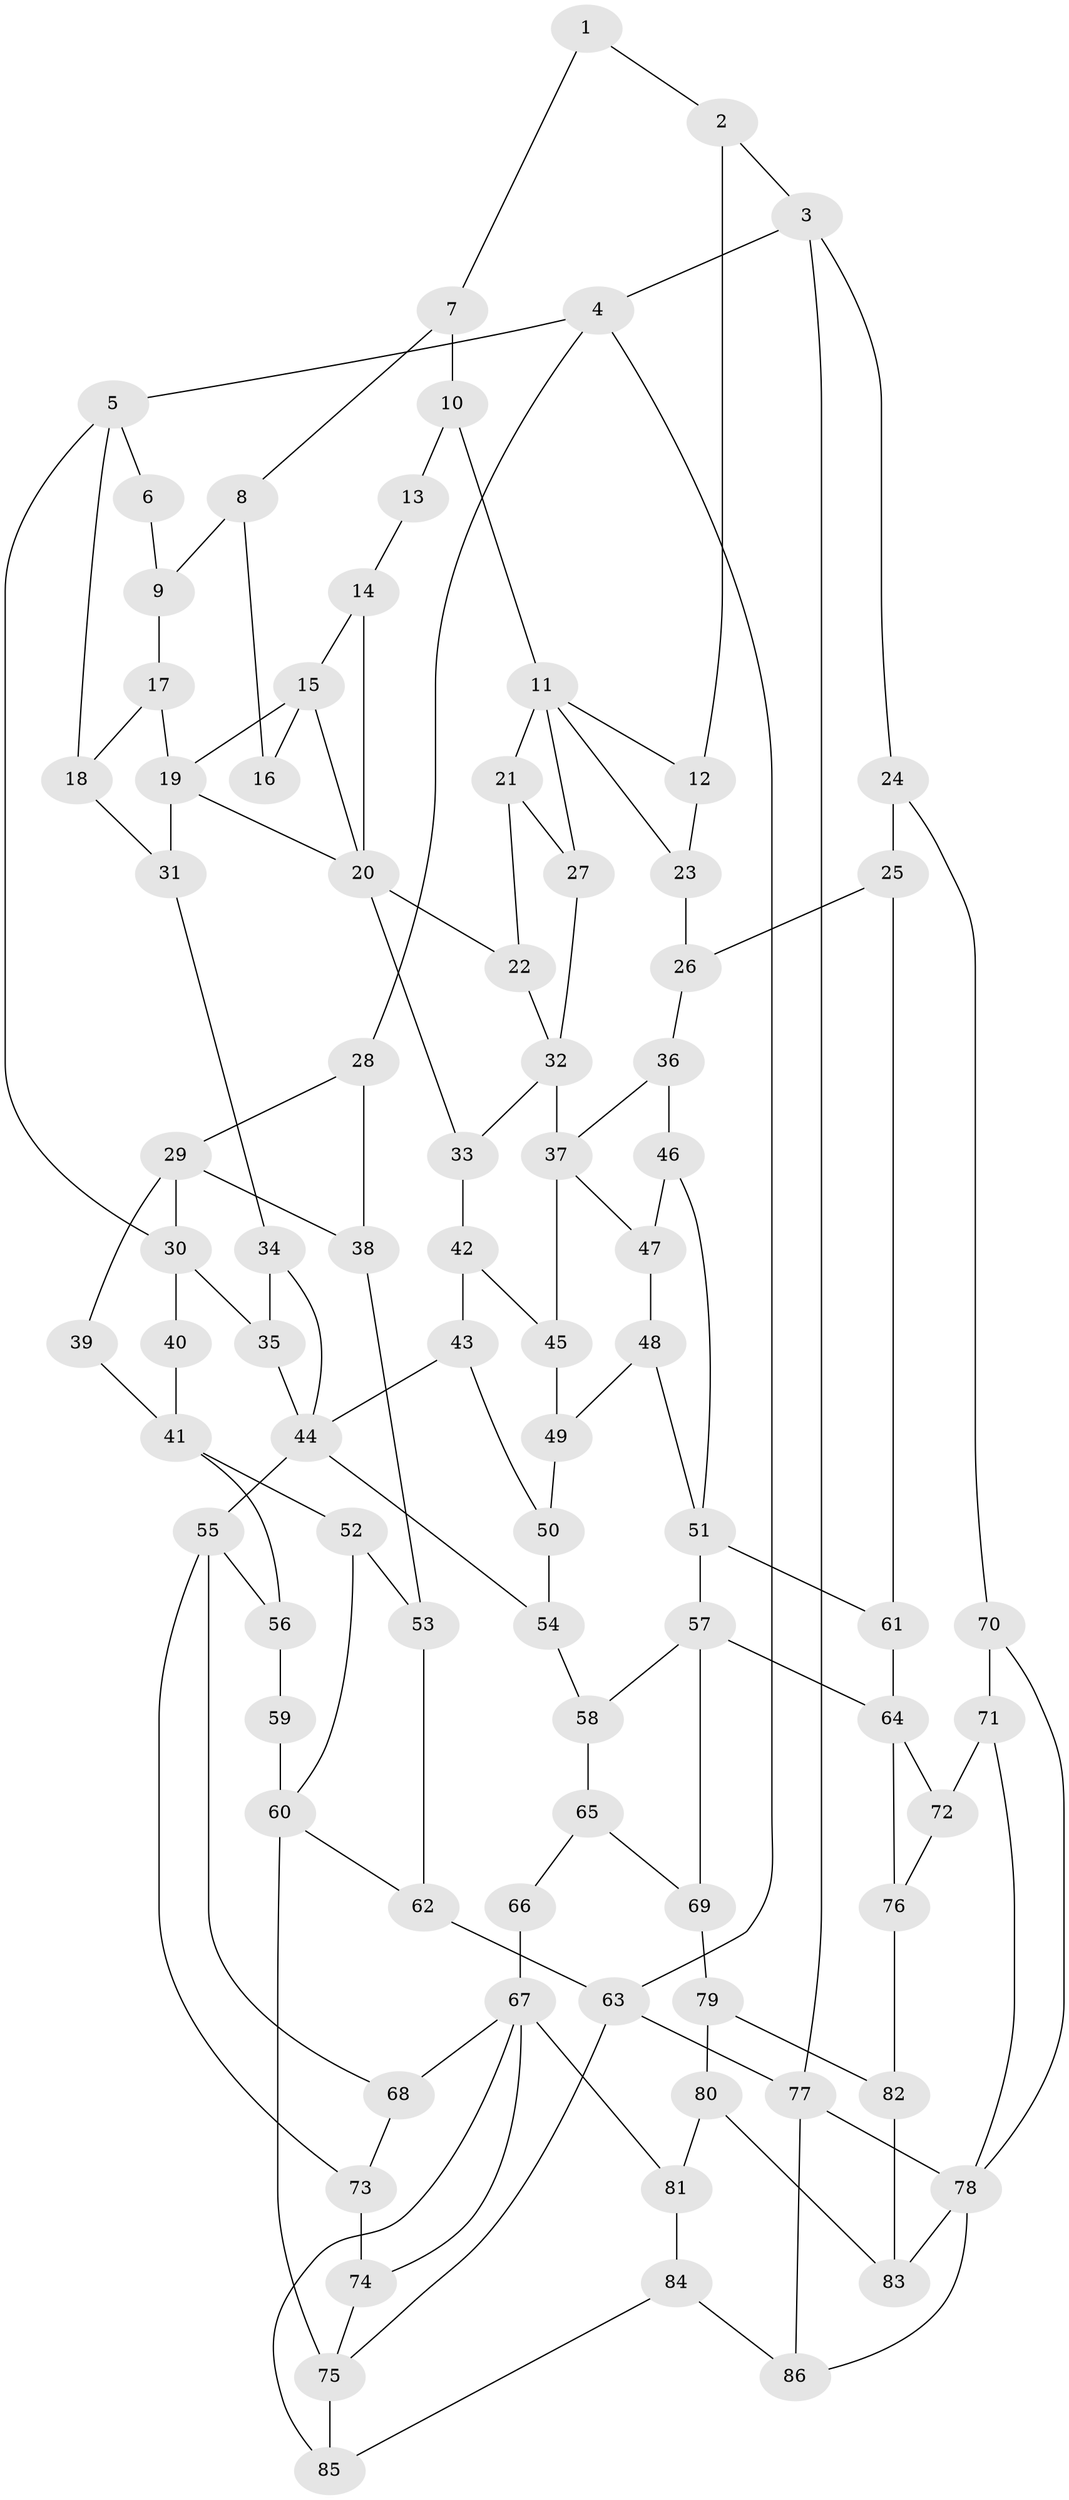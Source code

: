 // original degree distribution, {3: 0.02112676056338028, 5: 0.5563380281690141, 6: 0.2112676056338028, 4: 0.2112676056338028}
// Generated by graph-tools (version 1.1) at 2025/54/03/04/25 22:54:20]
// undirected, 86 vertices, 139 edges
graph export_dot {
  node [color=gray90,style=filled];
  1;
  2;
  3;
  4;
  5;
  6;
  7;
  8;
  9;
  10;
  11;
  12;
  13;
  14;
  15;
  16;
  17;
  18;
  19;
  20;
  21;
  22;
  23;
  24;
  25;
  26;
  27;
  28;
  29;
  30;
  31;
  32;
  33;
  34;
  35;
  36;
  37;
  38;
  39;
  40;
  41;
  42;
  43;
  44;
  45;
  46;
  47;
  48;
  49;
  50;
  51;
  52;
  53;
  54;
  55;
  56;
  57;
  58;
  59;
  60;
  61;
  62;
  63;
  64;
  65;
  66;
  67;
  68;
  69;
  70;
  71;
  72;
  73;
  74;
  75;
  76;
  77;
  78;
  79;
  80;
  81;
  82;
  83;
  84;
  85;
  86;
  1 -- 2 [weight=1.0];
  1 -- 7 [weight=1.0];
  2 -- 3 [weight=1.0];
  2 -- 12 [weight=1.0];
  3 -- 4 [weight=1.0];
  3 -- 24 [weight=1.0];
  3 -- 77 [weight=1.0];
  4 -- 5 [weight=1.0];
  4 -- 28 [weight=1.0];
  4 -- 63 [weight=1.0];
  5 -- 6 [weight=1.0];
  5 -- 18 [weight=1.0];
  5 -- 30 [weight=1.0];
  6 -- 9 [weight=1.0];
  7 -- 8 [weight=1.0];
  7 -- 10 [weight=1.0];
  8 -- 9 [weight=1.0];
  8 -- 16 [weight=1.0];
  9 -- 17 [weight=1.0];
  10 -- 11 [weight=2.0];
  10 -- 13 [weight=2.0];
  11 -- 12 [weight=1.0];
  11 -- 21 [weight=1.0];
  11 -- 23 [weight=1.0];
  11 -- 27 [weight=1.0];
  12 -- 23 [weight=1.0];
  13 -- 14 [weight=1.0];
  14 -- 15 [weight=1.0];
  14 -- 20 [weight=1.0];
  15 -- 16 [weight=2.0];
  15 -- 19 [weight=2.0];
  15 -- 20 [weight=1.0];
  17 -- 18 [weight=1.0];
  17 -- 19 [weight=1.0];
  18 -- 31 [weight=1.0];
  19 -- 20 [weight=1.0];
  19 -- 31 [weight=1.0];
  20 -- 22 [weight=1.0];
  20 -- 33 [weight=1.0];
  21 -- 22 [weight=1.0];
  21 -- 27 [weight=1.0];
  22 -- 32 [weight=1.0];
  23 -- 26 [weight=1.0];
  24 -- 25 [weight=1.0];
  24 -- 70 [weight=1.0];
  25 -- 26 [weight=1.0];
  25 -- 61 [weight=1.0];
  26 -- 36 [weight=1.0];
  27 -- 32 [weight=1.0];
  28 -- 29 [weight=1.0];
  28 -- 38 [weight=1.0];
  29 -- 30 [weight=1.0];
  29 -- 38 [weight=1.0];
  29 -- 39 [weight=2.0];
  30 -- 35 [weight=1.0];
  30 -- 40 [weight=1.0];
  31 -- 34 [weight=1.0];
  32 -- 33 [weight=1.0];
  32 -- 37 [weight=2.0];
  33 -- 42 [weight=1.0];
  34 -- 35 [weight=1.0];
  34 -- 44 [weight=1.0];
  35 -- 44 [weight=1.0];
  36 -- 37 [weight=1.0];
  36 -- 46 [weight=1.0];
  37 -- 45 [weight=2.0];
  37 -- 47 [weight=1.0];
  38 -- 53 [weight=1.0];
  39 -- 41 [weight=2.0];
  40 -- 41 [weight=2.0];
  41 -- 52 [weight=1.0];
  41 -- 56 [weight=1.0];
  42 -- 43 [weight=1.0];
  42 -- 45 [weight=1.0];
  43 -- 44 [weight=1.0];
  43 -- 50 [weight=1.0];
  44 -- 54 [weight=1.0];
  44 -- 55 [weight=2.0];
  45 -- 49 [weight=1.0];
  46 -- 47 [weight=1.0];
  46 -- 51 [weight=1.0];
  47 -- 48 [weight=1.0];
  48 -- 49 [weight=1.0];
  48 -- 51 [weight=1.0];
  49 -- 50 [weight=1.0];
  50 -- 54 [weight=1.0];
  51 -- 57 [weight=2.0];
  51 -- 61 [weight=1.0];
  52 -- 53 [weight=1.0];
  52 -- 60 [weight=1.0];
  53 -- 62 [weight=1.0];
  54 -- 58 [weight=1.0];
  55 -- 56 [weight=1.0];
  55 -- 68 [weight=1.0];
  55 -- 73 [weight=1.0];
  56 -- 59 [weight=1.0];
  57 -- 58 [weight=1.0];
  57 -- 64 [weight=2.0];
  57 -- 69 [weight=1.0];
  58 -- 65 [weight=1.0];
  59 -- 60 [weight=2.0];
  60 -- 62 [weight=1.0];
  60 -- 75 [weight=2.0];
  61 -- 64 [weight=1.0];
  62 -- 63 [weight=1.0];
  63 -- 75 [weight=1.0];
  63 -- 77 [weight=1.0];
  64 -- 72 [weight=1.0];
  64 -- 76 [weight=1.0];
  65 -- 66 [weight=1.0];
  65 -- 69 [weight=1.0];
  66 -- 67 [weight=2.0];
  67 -- 68 [weight=1.0];
  67 -- 74 [weight=1.0];
  67 -- 81 [weight=1.0];
  67 -- 85 [weight=1.0];
  68 -- 73 [weight=1.0];
  69 -- 79 [weight=1.0];
  70 -- 71 [weight=1.0];
  70 -- 78 [weight=1.0];
  71 -- 72 [weight=1.0];
  71 -- 78 [weight=1.0];
  72 -- 76 [weight=1.0];
  73 -- 74 [weight=1.0];
  74 -- 75 [weight=1.0];
  75 -- 85 [weight=1.0];
  76 -- 82 [weight=1.0];
  77 -- 78 [weight=1.0];
  77 -- 86 [weight=1.0];
  78 -- 83 [weight=2.0];
  78 -- 86 [weight=1.0];
  79 -- 80 [weight=1.0];
  79 -- 82 [weight=1.0];
  80 -- 81 [weight=1.0];
  80 -- 83 [weight=1.0];
  81 -- 84 [weight=1.0];
  82 -- 83 [weight=1.0];
  84 -- 85 [weight=1.0];
  84 -- 86 [weight=1.0];
}
